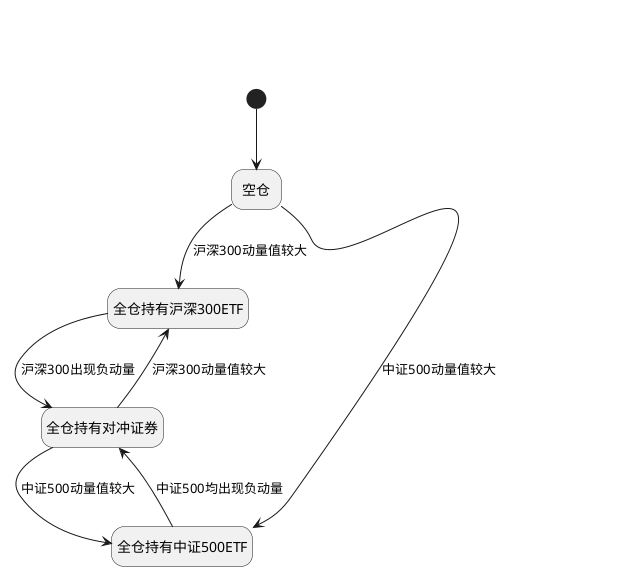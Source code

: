 @startuml

hide empty description

' 空仓时的可能状态转换
[*]  --> 空仓
空仓 --> 全仓持有沪深300ETF : 沪深300动量值较大
空仓 --> 全仓持有中证500ETF : 中证500动量值较大

' 空仓沪深300ETF时的可能状态转换
全仓持有沪深300ETF --> 全仓持有对冲证券 : 沪深300出现负动量

' 空仓中证500ETF时的可能状态转换
全仓持有中证500ETF --> 全仓持有对冲证券 : 中证500均出现负动量

' 空仓对冲状态时的可能状态转换
全仓持有对冲证券 --> 全仓持有沪深300ETF : 沪深300动量值较大
全仓持有对冲证券 --> 全仓持有中证500ETF : 中证500动量值较大


@enduml
